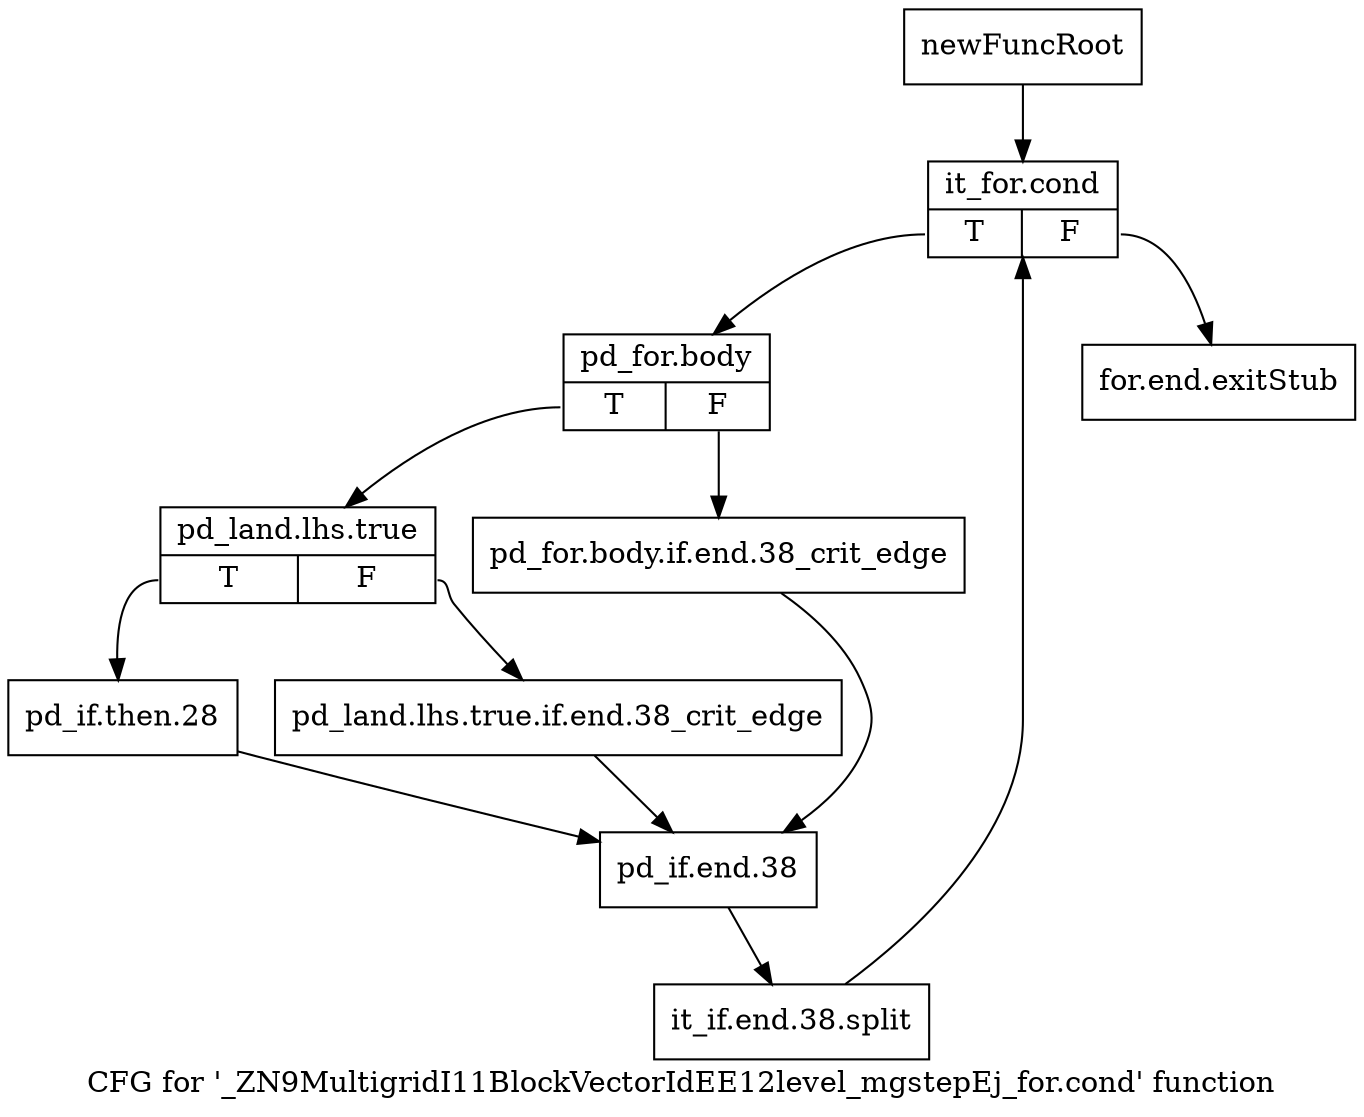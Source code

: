 digraph "CFG for '_ZN9MultigridI11BlockVectorIdEE12level_mgstepEj_for.cond' function" {
	label="CFG for '_ZN9MultigridI11BlockVectorIdEE12level_mgstepEj_for.cond' function";

	Node0x95593a0 [shape=record,label="{newFuncRoot}"];
	Node0x95593a0 -> Node0x9559440;
	Node0x95593f0 [shape=record,label="{for.end.exitStub}"];
	Node0x9559440 [shape=record,label="{it_for.cond|{<s0>T|<s1>F}}"];
	Node0x9559440:s0 -> Node0x9559490;
	Node0x9559440:s1 -> Node0x95593f0;
	Node0x9559490 [shape=record,label="{pd_for.body|{<s0>T|<s1>F}}"];
	Node0x9559490:s0 -> Node0x9559530;
	Node0x9559490:s1 -> Node0x95594e0;
	Node0x95594e0 [shape=record,label="{pd_for.body.if.end.38_crit_edge}"];
	Node0x95594e0 -> Node0x9559620;
	Node0x9559530 [shape=record,label="{pd_land.lhs.true|{<s0>T|<s1>F}}"];
	Node0x9559530:s0 -> Node0x95595d0;
	Node0x9559530:s1 -> Node0x9559580;
	Node0x9559580 [shape=record,label="{pd_land.lhs.true.if.end.38_crit_edge}"];
	Node0x9559580 -> Node0x9559620;
	Node0x95595d0 [shape=record,label="{pd_if.then.28}"];
	Node0x95595d0 -> Node0x9559620;
	Node0x9559620 [shape=record,label="{pd_if.end.38}"];
	Node0x9559620 -> Node0xaad6d90;
	Node0xaad6d90 [shape=record,label="{it_if.end.38.split}"];
	Node0xaad6d90 -> Node0x9559440;
}
